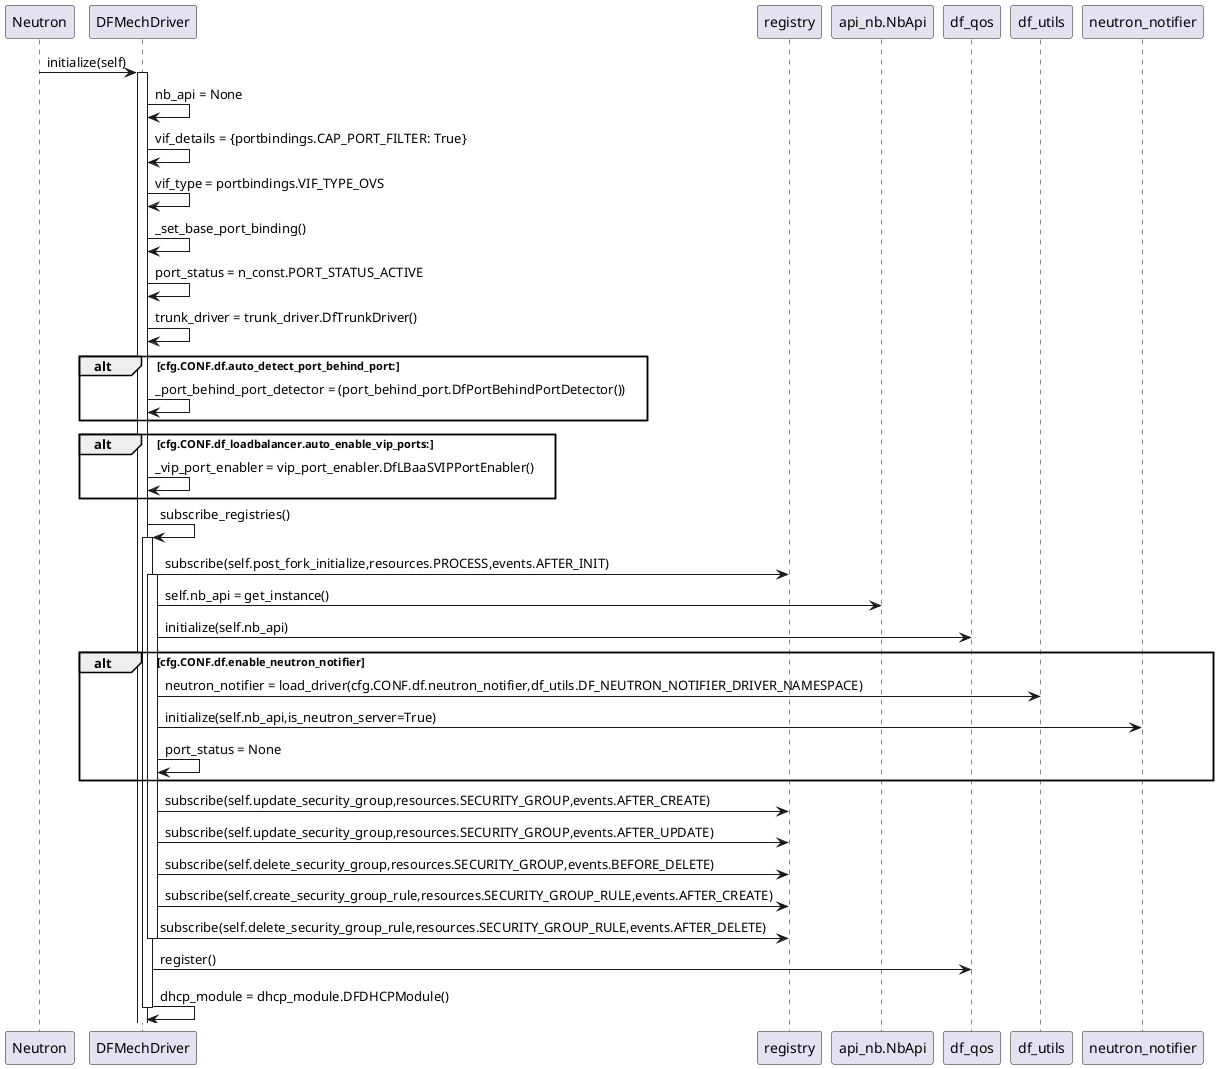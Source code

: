 @startuml initialize
Neutron->DFMechDriver:initialize(self)
activate DFMechDriver

DFMechDriver->DFMechDriver:nb_api = None

' # When set to True, Nova plugs the VIF directly into the ovs bridge
' # instead of using the hybrid mode.
DFMechDriver->DFMechDriver:vif_details = {portbindings.CAP_PORT_FILTER: True}
DFMechDriver->DFMechDriver:vif_type = portbindings.VIF_TYPE_OVS
DFMechDriver->DFMechDriver:_set_base_port_binding()
DFMechDriver->DFMechDriver:port_status = n_const.PORT_STATUS_ACTIVE
DFMechDriver->DFMechDriver:trunk_driver = trunk_driver.DfTrunkDriver()
alt cfg.CONF.df.auto_detect_port_behind_port:
    DFMechDriver->DFMechDriver:_port_behind_port_detector = (port_behind_port.DfPortBehindPortDetector())
end
alt cfg.CONF.df_loadbalancer.auto_enable_vip_ports:
    DFMechDriver->DFMechDriver:_vip_port_enabler = vip_port_enabler.DfLBaaSVIPPortEnabler()
end
DFMechDriver->DFMechDriver:subscribe_registries()
activate DFMechDriver
DFMechDriver->registry:subscribe(self.post_fork_initialize,resources.PROCESS,events.AFTER_INIT)
activate DFMechDriver
' # NOTE(nick-ma-z): This will initialize all workers (API, RPC,
' # plugin service, etc) and threads with network connections.
DFMechDriver->api_nb.NbApi:self.nb_api = get_instance()
DFMechDriver->df_qos:initialize(self.nb_api)
alt cfg.CONF.df.enable_neutron_notifier
    DFMechDriver->df_utils:neutron_notifier = load_driver(cfg.CONF.df.neutron_notifier,df_utils.DF_NEUTRON_NOTIFIER_DRIVER_NAMESPACE)
    DFMechDriver->neutron_notifier:initialize(self.nb_api,is_neutron_server=True)
    DFMechDriver->DFMechDriver:port_status = None
end
deactivate
DFMechDriver->registry:subscribe(self.update_security_group,resources.SECURITY_GROUP,events.AFTER_CREATE)
DFMechDriver->registry:subscribe(self.update_security_group,resources.SECURITY_GROUP,events.AFTER_UPDATE)
DFMechDriver->registry:subscribe(self.delete_security_group,resources.SECURITY_GROUP,events.BEFORE_DELETE)
DFMechDriver->registry:subscribe(self.create_security_group_rule,resources.SECURITY_GROUP_RULE,events.AFTER_CREATE)
DFMechDriver->registry:subscribe(self.delete_security_group_rule,resources.SECURITY_GROUP_RULE,events.AFTER_DELETE)
deactivate
DFMechDriver->df_qos:register()
DFMechDriver->DFMechDriver:dhcp_module = dhcp_module.DFDHCPModule()
deactivate
@enduml